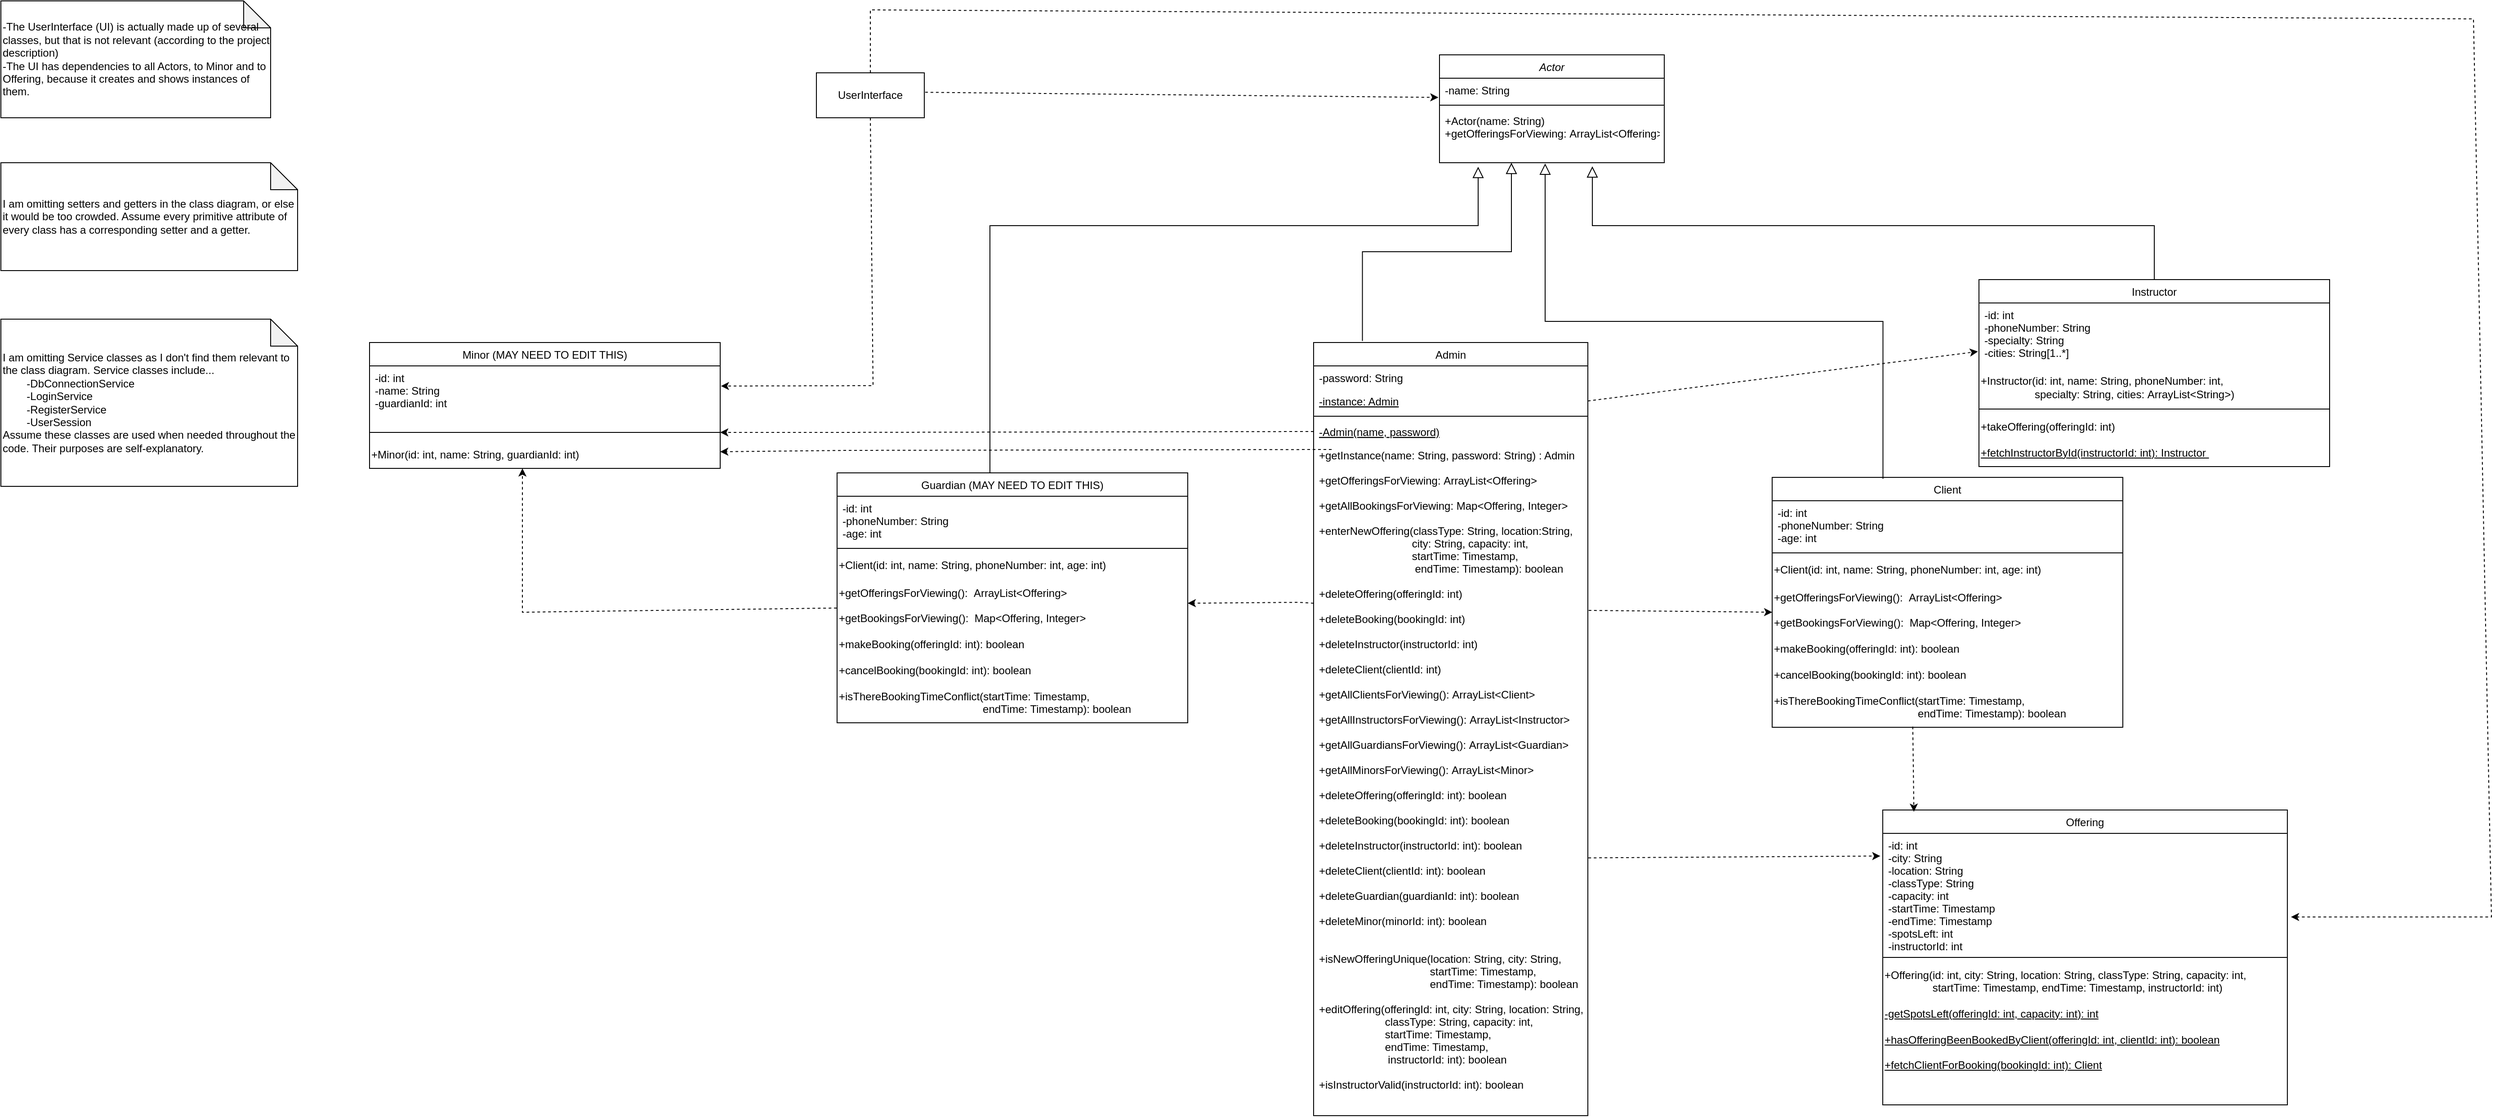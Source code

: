 <mxfile version="24.8.4">
  <diagram id="C5RBs43oDa-KdzZeNtuy" name="Page-1">
    <mxGraphModel dx="3703" dy="1066" grid="1" gridSize="10" guides="1" tooltips="1" connect="1" arrows="1" fold="1" page="1" pageScale="1" pageWidth="827" pageHeight="1169" math="0" shadow="0">
      <root>
        <mxCell id="WIyWlLk6GJQsqaUBKTNV-0" />
        <mxCell id="WIyWlLk6GJQsqaUBKTNV-1" parent="WIyWlLk6GJQsqaUBKTNV-0" />
        <mxCell id="zkfFHV4jXpPFQw0GAbJ--0" value="Actor" style="swimlane;fontStyle=2;align=center;verticalAlign=top;childLayout=stackLayout;horizontal=1;startSize=26;horizontalStack=0;resizeParent=1;resizeLast=0;collapsible=1;marginBottom=0;rounded=0;shadow=0;strokeWidth=1;" parent="WIyWlLk6GJQsqaUBKTNV-1" vertex="1">
          <mxGeometry x="220" y="120" width="250" height="120" as="geometry">
            <mxRectangle x="230" y="140" width="160" height="26" as="alternateBounds" />
          </mxGeometry>
        </mxCell>
        <mxCell id="zkfFHV4jXpPFQw0GAbJ--1" value="-name: String" style="text;align=left;verticalAlign=top;spacingLeft=4;spacingRight=4;overflow=hidden;rotatable=0;points=[[0,0.5],[1,0.5]];portConstraint=eastwest;" parent="zkfFHV4jXpPFQw0GAbJ--0" vertex="1">
          <mxGeometry y="26" width="250" height="26" as="geometry" />
        </mxCell>
        <mxCell id="zkfFHV4jXpPFQw0GAbJ--4" value="" style="line;html=1;strokeWidth=1;align=left;verticalAlign=middle;spacingTop=-1;spacingLeft=3;spacingRight=3;rotatable=0;labelPosition=right;points=[];portConstraint=eastwest;" parent="zkfFHV4jXpPFQw0GAbJ--0" vertex="1">
          <mxGeometry y="52" width="250" height="8" as="geometry" />
        </mxCell>
        <mxCell id="zkfFHV4jXpPFQw0GAbJ--5" value="+Actor(name: String)&#xa;+getOfferingsForViewing: ArrayList&lt;Offering&gt;" style="text;align=left;verticalAlign=top;spacingLeft=4;spacingRight=4;overflow=hidden;rotatable=0;points=[[0,0.5],[1,0.5]];portConstraint=eastwest;fontStyle=0" parent="zkfFHV4jXpPFQw0GAbJ--0" vertex="1">
          <mxGeometry y="60" width="250" height="60" as="geometry" />
        </mxCell>
        <mxCell id="zkfFHV4jXpPFQw0GAbJ--6" value="Admin" style="swimlane;fontStyle=0;align=center;verticalAlign=top;childLayout=stackLayout;horizontal=1;startSize=26;horizontalStack=0;resizeParent=1;resizeLast=0;collapsible=1;marginBottom=0;rounded=0;shadow=0;strokeWidth=1;" parent="WIyWlLk6GJQsqaUBKTNV-1" vertex="1">
          <mxGeometry x="80" y="440" width="305" height="860" as="geometry">
            <mxRectangle x="130" y="380" width="160" height="26" as="alternateBounds" />
          </mxGeometry>
        </mxCell>
        <mxCell id="zkfFHV4jXpPFQw0GAbJ--7" value="-password: String" style="text;align=left;verticalAlign=top;spacingLeft=4;spacingRight=4;overflow=hidden;rotatable=0;points=[[0,0.5],[1,0.5]];portConstraint=eastwest;" parent="zkfFHV4jXpPFQw0GAbJ--6" vertex="1">
          <mxGeometry y="26" width="305" height="26" as="geometry" />
        </mxCell>
        <mxCell id="zkfFHV4jXpPFQw0GAbJ--8" value="-instance: Admin" style="text;align=left;verticalAlign=top;spacingLeft=4;spacingRight=4;overflow=hidden;rotatable=0;points=[[0,0.5],[1,0.5]];portConstraint=eastwest;rounded=0;shadow=0;html=0;fontStyle=4" parent="zkfFHV4jXpPFQw0GAbJ--6" vertex="1">
          <mxGeometry y="52" width="305" height="26" as="geometry" />
        </mxCell>
        <mxCell id="zkfFHV4jXpPFQw0GAbJ--9" value="" style="line;html=1;strokeWidth=1;align=left;verticalAlign=middle;spacingTop=-1;spacingLeft=3;spacingRight=3;rotatable=0;labelPosition=right;points=[];portConstraint=eastwest;" parent="zkfFHV4jXpPFQw0GAbJ--6" vertex="1">
          <mxGeometry y="78" width="305" height="8" as="geometry" />
        </mxCell>
        <mxCell id="zkfFHV4jXpPFQw0GAbJ--10" value="-Admin(name, password)" style="text;align=left;verticalAlign=top;spacingLeft=4;spacingRight=4;overflow=hidden;rotatable=0;points=[[0,0.5],[1,0.5]];portConstraint=eastwest;fontStyle=4" parent="zkfFHV4jXpPFQw0GAbJ--6" vertex="1">
          <mxGeometry y="86" width="305" height="26" as="geometry" />
        </mxCell>
        <mxCell id="zkfFHV4jXpPFQw0GAbJ--11" value="+getInstance(name: String, password: String) : Admin&#xa;&#xa;+getOfferingsForViewing: ArrayList&lt;Offering&gt;&#xa;&#xa;+getAllBookingsForViewing: Map&lt;Offering, Integer&gt;&#xa;&#xa;+enterNewOffering(classType: String, location:String, &#xa;                               city: String, capacity: int, &#xa;                               startTime: Timestamp, &#xa;                                endTime: Timestamp): boolean&#xa;&#xa;+deleteOffering(offeringId: int)&#xa;&#xa;+deleteBooking(bookingId: int)&#xa;&#xa;+deleteInstructor(instructorId: int)&#xa;&#xa;+deleteClient(clientId: int)&#xa;&#xa;+getAllClientsForViewing(): ArrayList&lt;Client&gt;&#xa;&#xa;+getAllInstructorsForViewing(): ArrayList&lt;Instructor&gt;&#xa;&#xa;+getAllGuardiansForViewing(): ArrayList&lt;Guardian&gt;&#xa;&#xa;+getAllMinorsForViewing(): ArrayList&lt;Minor&gt;&#xa;&#xa;+deleteOffering(offeringId: int): boolean&#xa;&#xa;+deleteBooking(bookingId: int): boolean&#xa;&#xa;+deleteInstructor(instructorId: int): boolean&#xa;&#xa;+deleteClient(clientId: int): boolean&#xa;&#xa;+deleteGuardian(guardianId: int): boolean&#xa;&#xa;+deleteMinor(minorId: int): boolean&#xa;&#xa;&#xa;+isNewOfferingUnique(location: String, city: String, &#xa;                                     startTime: Timestamp, &#xa;                                     endTime: Timestamp): boolean&#xa;&#xa;+editOffering(offeringId: int, city: String, location: String, &#xa;                      classType: String, capacity: int, &#xa;                      startTime: Timestamp, &#xa;                      endTime: Timestamp, &#xa;                       instructorId: int): boolean&#xa;&#xa;+isInstructorValid(instructorId: int): boolean&#xa;" style="text;align=left;verticalAlign=top;spacingLeft=4;spacingRight=4;overflow=hidden;rotatable=0;points=[[0,0.5],[1,0.5]];portConstraint=eastwest;fontStyle=0" parent="zkfFHV4jXpPFQw0GAbJ--6" vertex="1">
          <mxGeometry y="112" width="305" height="738" as="geometry" />
        </mxCell>
        <mxCell id="zkfFHV4jXpPFQw0GAbJ--12" value="" style="endArrow=block;endSize=10;endFill=0;shadow=0;strokeWidth=1;rounded=0;curved=0;edgeStyle=elbowEdgeStyle;elbow=vertical;exitX=0.178;exitY=-0.002;exitDx=0;exitDy=0;exitPerimeter=0;" parent="WIyWlLk6GJQsqaUBKTNV-1" edge="1" source="zkfFHV4jXpPFQw0GAbJ--6">
          <mxGeometry width="160" relative="1" as="geometry">
            <mxPoint x="135" y="410" as="sourcePoint" />
            <mxPoint x="300" y="240" as="targetPoint" />
          </mxGeometry>
        </mxCell>
        <mxCell id="zkfFHV4jXpPFQw0GAbJ--13" value="Client" style="swimlane;fontStyle=0;align=center;verticalAlign=top;childLayout=stackLayout;horizontal=1;startSize=26;horizontalStack=0;resizeParent=1;resizeLast=0;collapsible=1;marginBottom=0;rounded=0;shadow=0;strokeWidth=1;" parent="WIyWlLk6GJQsqaUBKTNV-1" vertex="1">
          <mxGeometry x="590" y="590" width="390" height="278" as="geometry">
            <mxRectangle x="340" y="380" width="170" height="26" as="alternateBounds" />
          </mxGeometry>
        </mxCell>
        <mxCell id="zkfFHV4jXpPFQw0GAbJ--14" value="-id: int&#xa;-phoneNumber: String&#xa;-age: int" style="text;align=left;verticalAlign=top;spacingLeft=4;spacingRight=4;overflow=hidden;rotatable=0;points=[[0,0.5],[1,0.5]];portConstraint=eastwest;" parent="zkfFHV4jXpPFQw0GAbJ--13" vertex="1">
          <mxGeometry y="26" width="390" height="54" as="geometry" />
        </mxCell>
        <mxCell id="zkfFHV4jXpPFQw0GAbJ--15" value="" style="line;html=1;strokeWidth=1;align=left;verticalAlign=middle;spacingTop=-1;spacingLeft=3;spacingRight=3;rotatable=0;labelPosition=right;points=[];portConstraint=eastwest;" parent="zkfFHV4jXpPFQw0GAbJ--13" vertex="1">
          <mxGeometry y="80" width="390" height="8" as="geometry" />
        </mxCell>
        <mxCell id="7gu54isgV79Q07UWzMDv-10" value="+Client(id: int, name: String, phoneNumber: int,&amp;nbsp;&lt;span style=&quot;background-color: initial;&quot;&gt;age: int&lt;/span&gt;&lt;span style=&quot;background-color: initial;&quot;&gt;)&lt;/span&gt;&lt;span style=&quot;background-color: initial;&quot;&gt;&amp;nbsp;&lt;/span&gt;" style="text;html=1;align=left;verticalAlign=middle;resizable=0;points=[];autosize=1;strokeColor=none;fillColor=none;" parent="zkfFHV4jXpPFQw0GAbJ--13" vertex="1">
          <mxGeometry y="88" width="390" height="30" as="geometry" />
        </mxCell>
        <mxCell id="7gu54isgV79Q07UWzMDv-11" value="&lt;div&gt;&lt;div&gt;+getOfferingsForViewing():&amp;nbsp;&lt;span style=&quot;background-color: initial;&quot;&gt;&amp;nbsp;ArrayList&amp;lt;Offering&amp;gt;&lt;/span&gt;&lt;/div&gt;&lt;div&gt;&lt;br&gt;&lt;/div&gt;&lt;/div&gt;&lt;div&gt;&lt;div&gt;+getBookingsForViewing():&amp;nbsp;&lt;span style=&quot;background-color: initial;&quot;&gt;&amp;nbsp;&lt;/span&gt;&lt;span style=&quot;background-color: initial;&quot;&gt;Map&amp;lt;Offering, Integer&amp;gt;&lt;/span&gt;&lt;/div&gt;&lt;div&gt;&lt;span style=&quot;background-color: initial;&quot;&gt;&lt;br&gt;&lt;/span&gt;&lt;/div&gt;+makeBooking(offeringId: int): boolean&lt;/div&gt;&lt;div&gt;&lt;span style=&quot;background-color: initial;&quot;&gt;&lt;br&gt;&lt;/span&gt;&lt;/div&gt;&lt;div&gt;+cancelBooking(bookingId: int): boolean&lt;/div&gt;&lt;div&gt;&lt;br&gt;&lt;/div&gt;&lt;div&gt;+isThereBookingTimeConflict(startTime: Timestamp,&amp;nbsp;&lt;/div&gt;&lt;div&gt;&amp;nbsp; &amp;nbsp; &amp;nbsp; &amp;nbsp; &amp;nbsp; &amp;nbsp; &amp;nbsp; &amp;nbsp; &amp;nbsp; &amp;nbsp; &amp;nbsp; &amp;nbsp; &amp;nbsp; &amp;nbsp; &amp;nbsp; &amp;nbsp; &amp;nbsp; &amp;nbsp; &amp;nbsp; &amp;nbsp; &amp;nbsp; &amp;nbsp; &amp;nbsp; &amp;nbsp; endTime: Timestamp): boolean&lt;/div&gt;" style="text;html=1;align=left;verticalAlign=middle;resizable=0;points=[];autosize=1;strokeColor=none;fillColor=none;" parent="zkfFHV4jXpPFQw0GAbJ--13" vertex="1">
          <mxGeometry y="118" width="390" height="160" as="geometry" />
        </mxCell>
        <mxCell id="zkfFHV4jXpPFQw0GAbJ--16" value="" style="endArrow=block;endSize=10;endFill=0;shadow=0;strokeWidth=1;rounded=0;curved=0;edgeStyle=elbowEdgeStyle;elbow=vertical;exitX=0.316;exitY=0.006;exitDx=0;exitDy=0;exitPerimeter=0;entryX=0.47;entryY=1.014;entryDx=0;entryDy=0;entryPerimeter=0;" parent="WIyWlLk6GJQsqaUBKTNV-1" edge="1" target="zkfFHV4jXpPFQw0GAbJ--5" source="zkfFHV4jXpPFQw0GAbJ--13">
          <mxGeometry width="160" relative="1" as="geometry">
            <mxPoint x="704.05" y="418.888" as="sourcePoint" />
            <mxPoint x="338" y="250" as="targetPoint" />
          </mxGeometry>
        </mxCell>
        <mxCell id="7gu54isgV79Q07UWzMDv-0" value="UserInterface" style="rounded=0;whiteSpace=wrap;html=1;" parent="WIyWlLk6GJQsqaUBKTNV-1" vertex="1">
          <mxGeometry x="-473" y="140" width="120" height="50" as="geometry" />
        </mxCell>
        <mxCell id="7gu54isgV79Q07UWzMDv-1" value="I am omitting setters and getters in the class diagram, or else it would be too crowded. Assume every primitive attribute of every class has a corresponding setter and a getter.&lt;div&gt;&lt;/div&gt;" style="shape=note;whiteSpace=wrap;html=1;backgroundOutline=1;darkOpacity=0.05;align=left;" parent="WIyWlLk6GJQsqaUBKTNV-1" vertex="1">
          <mxGeometry x="-1380" y="240" width="330" height="120" as="geometry" />
        </mxCell>
        <mxCell id="7gu54isgV79Q07UWzMDv-2" value="&lt;div&gt;-The UserInterface (UI) is actually made up of several classes, but that is not relevant (according to the project description)&lt;/div&gt;-The UI has dependencies to all Actors, to Minor and to Offering, because it creates and shows instances of them." style="shape=note;whiteSpace=wrap;html=1;backgroundOutline=1;darkOpacity=0.05;align=left;" parent="WIyWlLk6GJQsqaUBKTNV-1" vertex="1">
          <mxGeometry x="-1380" y="60" width="300" height="130" as="geometry" />
        </mxCell>
        <mxCell id="7gu54isgV79Q07UWzMDv-5" value="" style="endArrow=block;endSize=10;endFill=0;shadow=0;strokeWidth=1;rounded=0;curved=0;edgeStyle=elbowEdgeStyle;elbow=vertical;exitX=0.5;exitY=0;exitDx=0;exitDy=0;" parent="WIyWlLk6GJQsqaUBKTNV-1" source="7gu54isgV79Q07UWzMDv-12" edge="1">
          <mxGeometry width="160" relative="1" as="geometry">
            <mxPoint x="1375" y="424" as="sourcePoint" />
            <mxPoint x="390" y="244" as="targetPoint" />
            <Array as="points">
              <mxPoint x="880" y="310" />
            </Array>
          </mxGeometry>
        </mxCell>
        <mxCell id="7gu54isgV79Q07UWzMDv-12" value="Instructor" style="swimlane;fontStyle=0;align=center;verticalAlign=top;childLayout=stackLayout;horizontal=1;startSize=26;horizontalStack=0;resizeParent=1;resizeLast=0;collapsible=1;marginBottom=0;rounded=0;shadow=0;strokeWidth=1;" parent="WIyWlLk6GJQsqaUBKTNV-1" vertex="1">
          <mxGeometry x="820" y="370" width="390" height="208" as="geometry">
            <mxRectangle x="340" y="380" width="170" height="26" as="alternateBounds" />
          </mxGeometry>
        </mxCell>
        <mxCell id="7gu54isgV79Q07UWzMDv-13" value="-id: int&#xa;-phoneNumber: String&#xa;-specialty: String&#xa;-cities: String[1..*]&#xa;" style="text;align=left;verticalAlign=top;spacingLeft=4;spacingRight=4;overflow=hidden;rotatable=0;points=[[0,0.5],[1,0.5]];portConstraint=eastwest;" parent="7gu54isgV79Q07UWzMDv-12" vertex="1">
          <mxGeometry y="26" width="390" height="74" as="geometry" />
        </mxCell>
        <mxCell id="7gu54isgV79Q07UWzMDv-15" value="+Instructor(id: int, name: String, phoneNumber: int,&amp;nbsp;&lt;div&gt;&lt;span style=&quot;white-space: pre;&quot;&gt;&#x9;&lt;/span&gt;&amp;nbsp; &amp;nbsp; &amp;nbsp; &amp;nbsp; &amp;nbsp; specialty: String, cities:&amp;nbsp;&lt;span style=&quot;background-color: initial;&quot;&gt;ArrayList&amp;lt;String&amp;gt;)&lt;/span&gt;&lt;span style=&quot;background-color: initial;&quot;&gt;&amp;nbsp;&lt;/span&gt;&lt;/div&gt;" style="text;html=1;align=left;verticalAlign=middle;resizable=0;points=[];autosize=1;strokeColor=none;fillColor=none;" parent="7gu54isgV79Q07UWzMDv-12" vertex="1">
          <mxGeometry y="100" width="390" height="40" as="geometry" />
        </mxCell>
        <mxCell id="7gu54isgV79Q07UWzMDv-14" value="" style="line;html=1;strokeWidth=1;align=left;verticalAlign=middle;spacingTop=-1;spacingLeft=3;spacingRight=3;rotatable=0;labelPosition=right;points=[];portConstraint=eastwest;" parent="7gu54isgV79Q07UWzMDv-12" vertex="1">
          <mxGeometry y="140" width="390" height="8" as="geometry" />
        </mxCell>
        <mxCell id="ZanfAX85IRqWrSVoW-81-2" value="+takeOffering(offeringId: int&lt;span style=&quot;background-color: initial;&quot;&gt;)&lt;/span&gt;&lt;span style=&quot;background-color: initial;&quot;&gt;&amp;nbsp;&lt;/span&gt;&lt;div&gt;&lt;span style=&quot;background-color: initial;&quot;&gt;&lt;br&gt;&lt;/span&gt;&lt;/div&gt;&lt;div&gt;&lt;u&gt;+fetchInstructorById(instructorId: int&lt;span style=&quot;background-color: initial;&quot;&gt;): Instructor&lt;/span&gt;&lt;span style=&quot;background-color: initial;&quot;&gt;&amp;nbsp;&lt;/span&gt;&lt;/u&gt;&lt;span style=&quot;background-color: initial;&quot;&gt;&lt;/span&gt;&lt;/div&gt;" style="text;html=1;align=left;verticalAlign=middle;resizable=0;points=[];autosize=1;strokeColor=none;fillColor=none;" parent="7gu54isgV79Q07UWzMDv-12" vertex="1">
          <mxGeometry y="148" width="390" height="60" as="geometry" />
        </mxCell>
        <mxCell id="7gu54isgV79Q07UWzMDv-17" value="Offering" style="swimlane;fontStyle=0;align=center;verticalAlign=top;childLayout=stackLayout;horizontal=1;startSize=26;horizontalStack=0;resizeParent=1;resizeLast=0;collapsible=1;marginBottom=0;rounded=0;shadow=0;strokeWidth=1;" parent="WIyWlLk6GJQsqaUBKTNV-1" vertex="1">
          <mxGeometry x="713" y="960" width="450" height="328" as="geometry">
            <mxRectangle x="340" y="380" width="170" height="26" as="alternateBounds" />
          </mxGeometry>
        </mxCell>
        <mxCell id="7gu54isgV79Q07UWzMDv-18" value="-id: int&#xa;-city: String&#xa;-location: String&#xa;-classType: String&#xa;-capacity: int&#xa;-startTime: Timestamp&#xa;-endTime: Timestamp&#xa;-spotsLeft: int&#xa;-instructorId: int&#xa;" style="text;align=left;verticalAlign=top;spacingLeft=4;spacingRight=4;overflow=hidden;rotatable=0;points=[[0,0.5],[1,0.5]];portConstraint=eastwest;" parent="7gu54isgV79Q07UWzMDv-17" vertex="1">
          <mxGeometry y="26" width="450" height="134" as="geometry" />
        </mxCell>
        <mxCell id="7gu54isgV79Q07UWzMDv-19" value="" style="line;html=1;strokeWidth=1;align=left;verticalAlign=middle;spacingTop=-1;spacingLeft=3;spacingRight=3;rotatable=0;labelPosition=right;points=[];portConstraint=eastwest;" parent="7gu54isgV79Q07UWzMDv-17" vertex="1">
          <mxGeometry y="160" width="450" height="8" as="geometry" />
        </mxCell>
        <mxCell id="7gu54isgV79Q07UWzMDv-20" value="&lt;div&gt;&lt;span style=&quot;background-color: initial;&quot;&gt;+Offering(id: int, city: String, location: String, classType: String, capacity: int,&lt;/span&gt;&lt;/div&gt;&lt;div&gt;&lt;div&gt;&lt;span style=&quot;white-space-collapse: preserve;&quot;&gt;&#x9;&lt;/span&gt;&lt;span style=&quot;white-space-collapse: preserve;&quot;&gt;&#x9;&lt;/span&gt;startTime: Timestamp, endTime: Timestamp, instructorId: int&lt;span style=&quot;background-color: initial;&quot;&gt;)&lt;/span&gt;&lt;/div&gt;&lt;/div&gt;&lt;div&gt;&lt;span style=&quot;background-color: initial;&quot;&gt;&lt;br&gt;&lt;/span&gt;&lt;/div&gt;&lt;div&gt;&lt;u&gt;-getSpotsLeft(offeringId: int, capacity: int): int&lt;/u&gt;&lt;/div&gt;&lt;div&gt;&lt;u&gt;&lt;br&gt;&lt;/u&gt;&lt;/div&gt;&lt;div&gt;&lt;u&gt;+hasOfferingBeenBookedByClient(offeringId: int, clientId: int): boolean&lt;/u&gt;&lt;/div&gt;&lt;div&gt;&lt;u&gt;&lt;br&gt;&lt;/u&gt;&lt;/div&gt;&lt;div&gt;&lt;div&gt;&lt;u&gt;+fetchClientForBooking(bookingId: int): Client&lt;/u&gt;&lt;/div&gt;&lt;/div&gt;&lt;div&gt;&lt;u&gt;&lt;br&gt;&lt;/u&gt;&lt;/div&gt;&lt;div&gt;&lt;span style=&quot;background-color: initial;&quot;&gt;&lt;br&gt;&lt;/span&gt;&lt;/div&gt;" style="text;html=1;align=left;verticalAlign=middle;resizable=0;points=[];autosize=1;strokeColor=none;fillColor=none;" parent="7gu54isgV79Q07UWzMDv-17" vertex="1">
          <mxGeometry y="168" width="450" height="160" as="geometry" />
        </mxCell>
        <mxCell id="aNtKidl8XJHsuktabAzi-6" value="" style="endArrow=classic;html=1;rounded=0;dashed=1;exitX=1.002;exitY=0.625;exitDx=0;exitDy=0;exitPerimeter=0;entryX=-0.006;entryY=0.188;entryDx=0;entryDy=0;entryPerimeter=0;" edge="1" parent="WIyWlLk6GJQsqaUBKTNV-1" source="zkfFHV4jXpPFQw0GAbJ--11" target="7gu54isgV79Q07UWzMDv-18">
          <mxGeometry width="50" height="50" relative="1" as="geometry">
            <mxPoint x="490" y="940" as="sourcePoint" />
            <mxPoint x="540" y="890" as="targetPoint" />
          </mxGeometry>
        </mxCell>
        <mxCell id="aNtKidl8XJHsuktabAzi-7" value="" style="endArrow=classic;html=1;rounded=0;dashed=1;exitX=0.401;exitY=0.995;exitDx=0;exitDy=0;exitPerimeter=0;entryX=0.077;entryY=0.006;entryDx=0;entryDy=0;entryPerimeter=0;" edge="1" parent="WIyWlLk6GJQsqaUBKTNV-1" source="7gu54isgV79Q07UWzMDv-11" target="7gu54isgV79Q07UWzMDv-17">
          <mxGeometry width="50" height="50" relative="1" as="geometry">
            <mxPoint x="460" y="731" as="sourcePoint" />
            <mxPoint x="601" y="730" as="targetPoint" />
          </mxGeometry>
        </mxCell>
        <mxCell id="aNtKidl8XJHsuktabAzi-8" value="" style="endArrow=classic;html=1;rounded=0;dashed=1;exitX=1.003;exitY=0.252;exitDx=0;exitDy=0;exitPerimeter=0;entryX=0;entryY=0.2;entryDx=0;entryDy=0;entryPerimeter=0;" edge="1" parent="WIyWlLk6GJQsqaUBKTNV-1" source="zkfFHV4jXpPFQw0GAbJ--11" target="7gu54isgV79Q07UWzMDv-11">
          <mxGeometry width="50" height="50" relative="1" as="geometry">
            <mxPoint x="391" y="710" as="sourcePoint" />
            <mxPoint x="390" y="806" as="targetPoint" />
          </mxGeometry>
        </mxCell>
        <mxCell id="aNtKidl8XJHsuktabAzi-9" value="" style="endArrow=classic;html=1;rounded=0;dashed=1;exitX=1;exitY=0.5;exitDx=0;exitDy=0;entryX=-0.003;entryY=0.73;entryDx=0;entryDy=0;entryPerimeter=0;" edge="1" parent="WIyWlLk6GJQsqaUBKTNV-1" source="zkfFHV4jXpPFQw0GAbJ--8" target="7gu54isgV79Q07UWzMDv-13">
          <mxGeometry width="50" height="50" relative="1" as="geometry">
            <mxPoint x="315" y="500" as="sourcePoint" />
            <mxPoint x="589" y="502" as="targetPoint" />
          </mxGeometry>
        </mxCell>
        <mxCell id="aNtKidl8XJHsuktabAzi-10" value="Guardian (MAY NEED TO EDIT THIS)" style="swimlane;fontStyle=0;align=center;verticalAlign=top;childLayout=stackLayout;horizontal=1;startSize=26;horizontalStack=0;resizeParent=1;resizeLast=0;collapsible=1;marginBottom=0;rounded=0;shadow=0;strokeWidth=1;" vertex="1" parent="WIyWlLk6GJQsqaUBKTNV-1">
          <mxGeometry x="-450" y="585" width="390" height="278" as="geometry">
            <mxRectangle x="340" y="380" width="170" height="26" as="alternateBounds" />
          </mxGeometry>
        </mxCell>
        <mxCell id="aNtKidl8XJHsuktabAzi-11" value="-id: int&#xa;-phoneNumber: String&#xa;-age: int" style="text;align=left;verticalAlign=top;spacingLeft=4;spacingRight=4;overflow=hidden;rotatable=0;points=[[0,0.5],[1,0.5]];portConstraint=eastwest;" vertex="1" parent="aNtKidl8XJHsuktabAzi-10">
          <mxGeometry y="26" width="390" height="54" as="geometry" />
        </mxCell>
        <mxCell id="aNtKidl8XJHsuktabAzi-12" value="" style="line;html=1;strokeWidth=1;align=left;verticalAlign=middle;spacingTop=-1;spacingLeft=3;spacingRight=3;rotatable=0;labelPosition=right;points=[];portConstraint=eastwest;" vertex="1" parent="aNtKidl8XJHsuktabAzi-10">
          <mxGeometry y="80" width="390" height="8" as="geometry" />
        </mxCell>
        <mxCell id="aNtKidl8XJHsuktabAzi-13" value="+Client(id: int, name: String, phoneNumber: int,&amp;nbsp;&lt;span style=&quot;background-color: initial;&quot;&gt;age: int&lt;/span&gt;&lt;span style=&quot;background-color: initial;&quot;&gt;)&lt;/span&gt;&lt;span style=&quot;background-color: initial;&quot;&gt;&amp;nbsp;&lt;/span&gt;" style="text;html=1;align=left;verticalAlign=middle;resizable=0;points=[];autosize=1;strokeColor=none;fillColor=none;" vertex="1" parent="aNtKidl8XJHsuktabAzi-10">
          <mxGeometry y="88" width="390" height="30" as="geometry" />
        </mxCell>
        <mxCell id="aNtKidl8XJHsuktabAzi-14" value="&lt;div&gt;&lt;div&gt;+getOfferingsForViewing():&amp;nbsp;&lt;span style=&quot;background-color: initial;&quot;&gt;&amp;nbsp;ArrayList&amp;lt;Offering&amp;gt;&lt;/span&gt;&lt;/div&gt;&lt;div&gt;&lt;br&gt;&lt;/div&gt;&lt;/div&gt;&lt;div&gt;&lt;div&gt;+getBookingsForViewing():&amp;nbsp;&lt;span style=&quot;background-color: initial;&quot;&gt;&amp;nbsp;&lt;/span&gt;&lt;span style=&quot;background-color: initial;&quot;&gt;Map&amp;lt;Offering, Integer&amp;gt;&lt;/span&gt;&lt;/div&gt;&lt;div&gt;&lt;span style=&quot;background-color: initial;&quot;&gt;&lt;br&gt;&lt;/span&gt;&lt;/div&gt;+makeBooking(offeringId: int): boolean&lt;/div&gt;&lt;div&gt;&lt;span style=&quot;background-color: initial;&quot;&gt;&lt;br&gt;&lt;/span&gt;&lt;/div&gt;&lt;div&gt;+cancelBooking(bookingId: int): boolean&lt;/div&gt;&lt;div&gt;&lt;br&gt;&lt;/div&gt;&lt;div&gt;+isThereBookingTimeConflict(startTime: Timestamp,&amp;nbsp;&lt;/div&gt;&lt;div&gt;&amp;nbsp; &amp;nbsp; &amp;nbsp; &amp;nbsp; &amp;nbsp; &amp;nbsp; &amp;nbsp; &amp;nbsp; &amp;nbsp; &amp;nbsp; &amp;nbsp; &amp;nbsp; &amp;nbsp; &amp;nbsp; &amp;nbsp; &amp;nbsp; &amp;nbsp; &amp;nbsp; &amp;nbsp; &amp;nbsp; &amp;nbsp; &amp;nbsp; &amp;nbsp; &amp;nbsp; endTime: Timestamp): boolean&lt;/div&gt;" style="text;html=1;align=left;verticalAlign=middle;resizable=0;points=[];autosize=1;strokeColor=none;fillColor=none;" vertex="1" parent="aNtKidl8XJHsuktabAzi-10">
          <mxGeometry y="118" width="390" height="160" as="geometry" />
        </mxCell>
        <mxCell id="aNtKidl8XJHsuktabAzi-15" value="Minor (MAY NEED TO EDIT THIS)" style="swimlane;fontStyle=0;align=center;verticalAlign=top;childLayout=stackLayout;horizontal=1;startSize=26;horizontalStack=0;resizeParent=1;resizeLast=0;collapsible=1;marginBottom=0;rounded=0;shadow=0;strokeWidth=1;" vertex="1" parent="WIyWlLk6GJQsqaUBKTNV-1">
          <mxGeometry x="-970" y="440" width="390" height="140" as="geometry">
            <mxRectangle x="340" y="380" width="170" height="26" as="alternateBounds" />
          </mxGeometry>
        </mxCell>
        <mxCell id="aNtKidl8XJHsuktabAzi-16" value="-id: int&#xa;-name: String&#xa;-guardianId: int&#xa;" style="text;align=left;verticalAlign=top;spacingLeft=4;spacingRight=4;overflow=hidden;rotatable=0;points=[[0,0.5],[1,0.5]];portConstraint=eastwest;" vertex="1" parent="aNtKidl8XJHsuktabAzi-15">
          <mxGeometry y="26" width="390" height="64" as="geometry" />
        </mxCell>
        <mxCell id="aNtKidl8XJHsuktabAzi-17" value="" style="line;html=1;strokeWidth=1;align=left;verticalAlign=middle;spacingTop=-1;spacingLeft=3;spacingRight=3;rotatable=0;labelPosition=right;points=[];portConstraint=eastwest;" vertex="1" parent="aNtKidl8XJHsuktabAzi-15">
          <mxGeometry y="90" width="390" height="20" as="geometry" />
        </mxCell>
        <mxCell id="aNtKidl8XJHsuktabAzi-18" value="+Minor(id: int, name: String, guardianId: int&lt;span style=&quot;background-color: initial;&quot;&gt;)&lt;/span&gt;&lt;span style=&quot;background-color: initial;&quot;&gt;&amp;nbsp;&lt;/span&gt;" style="text;html=1;align=left;verticalAlign=middle;resizable=0;points=[];autosize=1;strokeColor=none;fillColor=none;" vertex="1" parent="aNtKidl8XJHsuktabAzi-15">
          <mxGeometry y="110" width="390" height="30" as="geometry" />
        </mxCell>
        <mxCell id="aNtKidl8XJHsuktabAzi-20" value="" style="endArrow=block;endSize=10;endFill=0;shadow=0;strokeWidth=1;rounded=0;curved=0;edgeStyle=elbowEdgeStyle;elbow=vertical;exitX=0.178;exitY=-0.002;exitDx=0;exitDy=0;exitPerimeter=0;entryX=0.172;entryY=1.075;entryDx=0;entryDy=0;entryPerimeter=0;" edge="1" parent="WIyWlLk6GJQsqaUBKTNV-1" target="zkfFHV4jXpPFQw0GAbJ--5">
          <mxGeometry width="160" relative="1" as="geometry">
            <mxPoint x="-280" y="585" as="sourcePoint" />
            <mxPoint x="-114" y="387" as="targetPoint" />
            <Array as="points">
              <mxPoint x="-10" y="310" />
            </Array>
          </mxGeometry>
        </mxCell>
        <mxCell id="aNtKidl8XJHsuktabAzi-22" value="" style="endArrow=classic;html=1;rounded=0;dashed=1;exitX=-0.001;exitY=0.202;exitDx=0;exitDy=0;entryX=0.436;entryY=1;entryDx=0;entryDy=0;entryPerimeter=0;exitPerimeter=0;" edge="1" parent="WIyWlLk6GJQsqaUBKTNV-1" source="aNtKidl8XJHsuktabAzi-14" target="aNtKidl8XJHsuktabAzi-18">
          <mxGeometry width="50" height="50" relative="1" as="geometry">
            <mxPoint x="-480" y="584.5" as="sourcePoint" />
            <mxPoint x="-630" y="640" as="targetPoint" />
            <Array as="points">
              <mxPoint x="-800" y="740" />
            </Array>
          </mxGeometry>
        </mxCell>
        <mxCell id="aNtKidl8XJHsuktabAzi-23" value="" style="endArrow=classic;html=1;rounded=0;dashed=1;exitX=0;exitY=0.5;exitDx=0;exitDy=0;" edge="1" parent="WIyWlLk6GJQsqaUBKTNV-1" source="zkfFHV4jXpPFQw0GAbJ--10">
          <mxGeometry width="50" height="50" relative="1" as="geometry">
            <mxPoint x="-110" y="535" as="sourcePoint" />
            <mxPoint x="-580" y="540" as="targetPoint" />
            <Array as="points">
              <mxPoint x="-460" y="540" />
            </Array>
          </mxGeometry>
        </mxCell>
        <mxCell id="aNtKidl8XJHsuktabAzi-24" value="" style="endArrow=classic;html=1;rounded=0;dashed=1;entryX=0.989;entryY=0.572;entryDx=0;entryDy=0;entryPerimeter=0;" edge="1" parent="WIyWlLk6GJQsqaUBKTNV-1">
          <mxGeometry width="50" height="50" relative="1" as="geometry">
            <mxPoint x="80" y="730" as="sourcePoint" />
            <mxPoint x="-60" y="730" as="targetPoint" />
            <Array as="points">
              <mxPoint x="64" y="729" />
            </Array>
          </mxGeometry>
        </mxCell>
        <mxCell id="aNtKidl8XJHsuktabAzi-25" value="" style="endArrow=classic;html=1;rounded=0;dashed=1;exitX=0;exitY=0.5;exitDx=0;exitDy=0;entryX=1;entryY=0.383;entryDx=0;entryDy=0;entryPerimeter=0;" edge="1" parent="WIyWlLk6GJQsqaUBKTNV-1" target="aNtKidl8XJHsuktabAzi-18">
          <mxGeometry width="50" height="50" relative="1" as="geometry">
            <mxPoint x="100" y="559" as="sourcePoint" />
            <mxPoint x="-564" y="561" as="targetPoint" />
            <Array as="points">
              <mxPoint x="-440" y="560" />
            </Array>
          </mxGeometry>
        </mxCell>
        <mxCell id="aNtKidl8XJHsuktabAzi-27" value="" style="endArrow=classic;html=1;rounded=0;dashed=1;exitX=1.008;exitY=0.433;exitDx=0;exitDy=0;entryX=-0.005;entryY=0.823;entryDx=0;entryDy=0;entryPerimeter=0;exitPerimeter=0;" edge="1" parent="WIyWlLk6GJQsqaUBKTNV-1" source="7gu54isgV79Q07UWzMDv-0" target="zkfFHV4jXpPFQw0GAbJ--1">
          <mxGeometry width="50" height="50" relative="1" as="geometry">
            <mxPoint x="164" y="180" as="sourcePoint" />
            <mxPoint x="-500" y="182" as="targetPoint" />
            <Array as="points" />
          </mxGeometry>
        </mxCell>
        <mxCell id="aNtKidl8XJHsuktabAzi-28" value="" style="endArrow=classic;html=1;rounded=0;dashed=1;exitX=0.5;exitY=1;exitDx=0;exitDy=0;entryX=1.002;entryY=0.35;entryDx=0;entryDy=0;entryPerimeter=0;" edge="1" parent="WIyWlLk6GJQsqaUBKTNV-1" source="7gu54isgV79Q07UWzMDv-0" target="aNtKidl8XJHsuktabAzi-16">
          <mxGeometry width="50" height="50" relative="1" as="geometry">
            <mxPoint x="-413" y="200" as="sourcePoint" />
            <mxPoint x="-413" y="490" as="targetPoint" />
            <Array as="points">
              <mxPoint x="-410" y="488" />
            </Array>
          </mxGeometry>
        </mxCell>
        <mxCell id="aNtKidl8XJHsuktabAzi-29" value="" style="endArrow=classic;html=1;rounded=0;dashed=1;exitX=0.5;exitY=0;exitDx=0;exitDy=0;entryX=1.009;entryY=0.694;entryDx=0;entryDy=0;entryPerimeter=0;" edge="1" parent="WIyWlLk6GJQsqaUBKTNV-1" source="7gu54isgV79Q07UWzMDv-0" target="7gu54isgV79Q07UWzMDv-18">
          <mxGeometry width="50" height="50" relative="1" as="geometry">
            <mxPoint x="-400" y="100" as="sourcePoint" />
            <mxPoint x="1360" y="1080" as="targetPoint" />
            <Array as="points">
              <mxPoint x="-413" y="70" />
              <mxPoint x="1370" y="80" />
              <mxPoint x="1390" y="1079" />
            </Array>
          </mxGeometry>
        </mxCell>
        <mxCell id="aNtKidl8XJHsuktabAzi-31" value="I am omitting Service classes as I don&#39;t find them relevant to the class diagram. Service classes include...&lt;div&gt;&lt;/div&gt;&lt;div&gt;&lt;span style=&quot;white-space: pre;&quot;&gt;&#x9;&lt;/span&gt;-DbConnectionService&lt;br&gt;&lt;/div&gt;&lt;div&gt;&lt;span style=&quot;white-space: pre;&quot;&gt;&#x9;&lt;/span&gt;-LoginService&lt;br&gt;&lt;/div&gt;&lt;div&gt;&lt;span style=&quot;white-space: pre;&quot;&gt;&#x9;&lt;/span&gt;-RegisterService&lt;br&gt;&lt;/div&gt;&lt;div&gt;&lt;span style=&quot;white-space: pre;&quot;&gt;&#x9;&lt;/span&gt;-UserSession&lt;br&gt;&lt;/div&gt;&lt;div&gt;Assume these classes are used when needed throughout the code. Their purposes are self-explanatory.&lt;/div&gt;" style="shape=note;whiteSpace=wrap;html=1;backgroundOutline=1;darkOpacity=0.05;align=left;" vertex="1" parent="WIyWlLk6GJQsqaUBKTNV-1">
          <mxGeometry x="-1380" y="414" width="330" height="186" as="geometry" />
        </mxCell>
      </root>
    </mxGraphModel>
  </diagram>
</mxfile>
